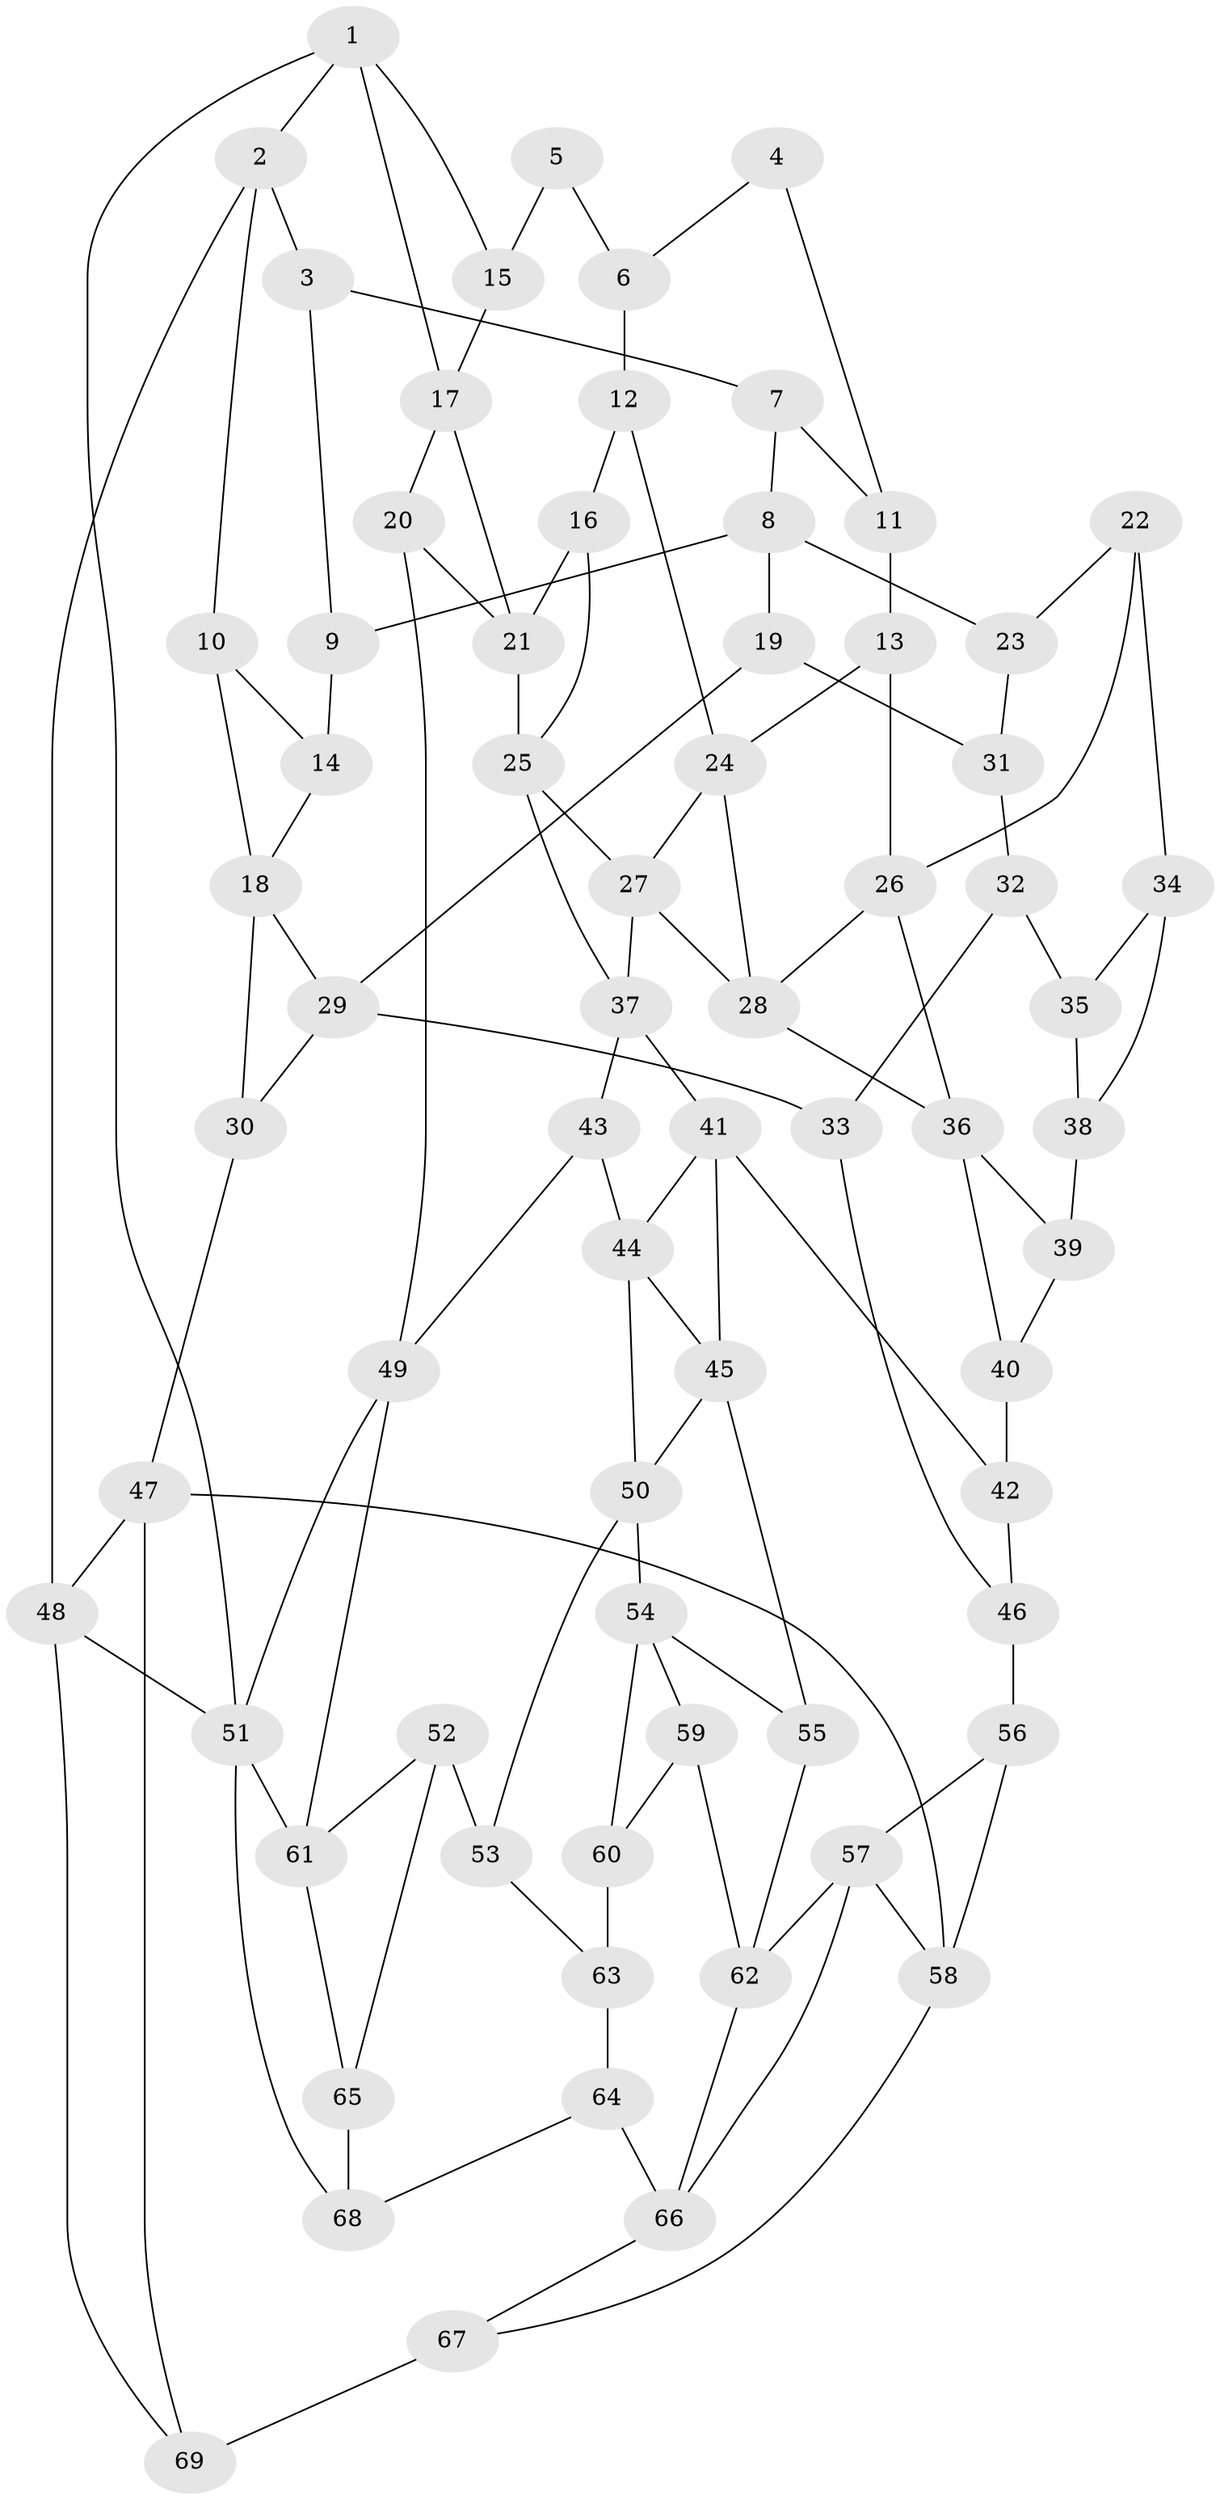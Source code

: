 // original degree distribution, {3: 0.017543859649122806, 5: 0.42105263157894735, 6: 0.2719298245614035, 4: 0.2894736842105263}
// Generated by graph-tools (version 1.1) at 2025/38/03/04/25 23:38:31]
// undirected, 69 vertices, 117 edges
graph export_dot {
  node [color=gray90,style=filled];
  1;
  2;
  3;
  4;
  5;
  6;
  7;
  8;
  9;
  10;
  11;
  12;
  13;
  14;
  15;
  16;
  17;
  18;
  19;
  20;
  21;
  22;
  23;
  24;
  25;
  26;
  27;
  28;
  29;
  30;
  31;
  32;
  33;
  34;
  35;
  36;
  37;
  38;
  39;
  40;
  41;
  42;
  43;
  44;
  45;
  46;
  47;
  48;
  49;
  50;
  51;
  52;
  53;
  54;
  55;
  56;
  57;
  58;
  59;
  60;
  61;
  62;
  63;
  64;
  65;
  66;
  67;
  68;
  69;
  1 -- 2 [weight=1.0];
  1 -- 15 [weight=1.0];
  1 -- 17 [weight=1.0];
  1 -- 51 [weight=1.0];
  2 -- 3 [weight=1.0];
  2 -- 10 [weight=1.0];
  2 -- 48 [weight=1.0];
  3 -- 7 [weight=1.0];
  3 -- 9 [weight=1.0];
  4 -- 6 [weight=1.0];
  4 -- 11 [weight=1.0];
  5 -- 6 [weight=1.0];
  5 -- 15 [weight=2.0];
  6 -- 12 [weight=1.0];
  7 -- 8 [weight=1.0];
  7 -- 11 [weight=2.0];
  8 -- 9 [weight=1.0];
  8 -- 19 [weight=1.0];
  8 -- 23 [weight=1.0];
  9 -- 14 [weight=2.0];
  10 -- 14 [weight=1.0];
  10 -- 18 [weight=1.0];
  11 -- 13 [weight=1.0];
  12 -- 16 [weight=1.0];
  12 -- 24 [weight=1.0];
  13 -- 24 [weight=1.0];
  13 -- 26 [weight=1.0];
  14 -- 18 [weight=1.0];
  15 -- 17 [weight=1.0];
  16 -- 21 [weight=1.0];
  16 -- 25 [weight=1.0];
  17 -- 20 [weight=1.0];
  17 -- 21 [weight=1.0];
  18 -- 29 [weight=1.0];
  18 -- 30 [weight=1.0];
  19 -- 29 [weight=1.0];
  19 -- 31 [weight=2.0];
  20 -- 21 [weight=1.0];
  20 -- 49 [weight=1.0];
  21 -- 25 [weight=1.0];
  22 -- 23 [weight=1.0];
  22 -- 26 [weight=1.0];
  22 -- 34 [weight=2.0];
  23 -- 31 [weight=1.0];
  24 -- 27 [weight=1.0];
  24 -- 28 [weight=1.0];
  25 -- 27 [weight=1.0];
  25 -- 37 [weight=1.0];
  26 -- 28 [weight=1.0];
  26 -- 36 [weight=1.0];
  27 -- 28 [weight=1.0];
  27 -- 37 [weight=1.0];
  28 -- 36 [weight=1.0];
  29 -- 30 [weight=1.0];
  29 -- 33 [weight=1.0];
  30 -- 47 [weight=1.0];
  31 -- 32 [weight=1.0];
  32 -- 33 [weight=1.0];
  32 -- 35 [weight=1.0];
  33 -- 46 [weight=1.0];
  34 -- 35 [weight=1.0];
  34 -- 38 [weight=1.0];
  35 -- 38 [weight=1.0];
  36 -- 39 [weight=1.0];
  36 -- 40 [weight=1.0];
  37 -- 41 [weight=1.0];
  37 -- 43 [weight=1.0];
  38 -- 39 [weight=2.0];
  39 -- 40 [weight=1.0];
  40 -- 42 [weight=1.0];
  41 -- 42 [weight=1.0];
  41 -- 44 [weight=1.0];
  41 -- 45 [weight=1.0];
  42 -- 46 [weight=1.0];
  43 -- 44 [weight=1.0];
  43 -- 49 [weight=1.0];
  44 -- 45 [weight=1.0];
  44 -- 50 [weight=1.0];
  45 -- 50 [weight=1.0];
  45 -- 55 [weight=1.0];
  46 -- 56 [weight=2.0];
  47 -- 48 [weight=1.0];
  47 -- 58 [weight=1.0];
  47 -- 69 [weight=1.0];
  48 -- 51 [weight=1.0];
  48 -- 69 [weight=1.0];
  49 -- 51 [weight=1.0];
  49 -- 61 [weight=1.0];
  50 -- 53 [weight=1.0];
  50 -- 54 [weight=1.0];
  51 -- 61 [weight=1.0];
  51 -- 68 [weight=1.0];
  52 -- 53 [weight=1.0];
  52 -- 61 [weight=1.0];
  52 -- 65 [weight=1.0];
  53 -- 63 [weight=1.0];
  54 -- 55 [weight=1.0];
  54 -- 59 [weight=1.0];
  54 -- 60 [weight=1.0];
  55 -- 62 [weight=1.0];
  56 -- 57 [weight=1.0];
  56 -- 58 [weight=1.0];
  57 -- 58 [weight=1.0];
  57 -- 62 [weight=1.0];
  57 -- 66 [weight=1.0];
  58 -- 67 [weight=1.0];
  59 -- 60 [weight=1.0];
  59 -- 62 [weight=1.0];
  60 -- 63 [weight=2.0];
  61 -- 65 [weight=1.0];
  62 -- 66 [weight=1.0];
  63 -- 64 [weight=1.0];
  64 -- 66 [weight=1.0];
  64 -- 68 [weight=1.0];
  65 -- 68 [weight=2.0];
  66 -- 67 [weight=1.0];
  67 -- 69 [weight=2.0];
}
